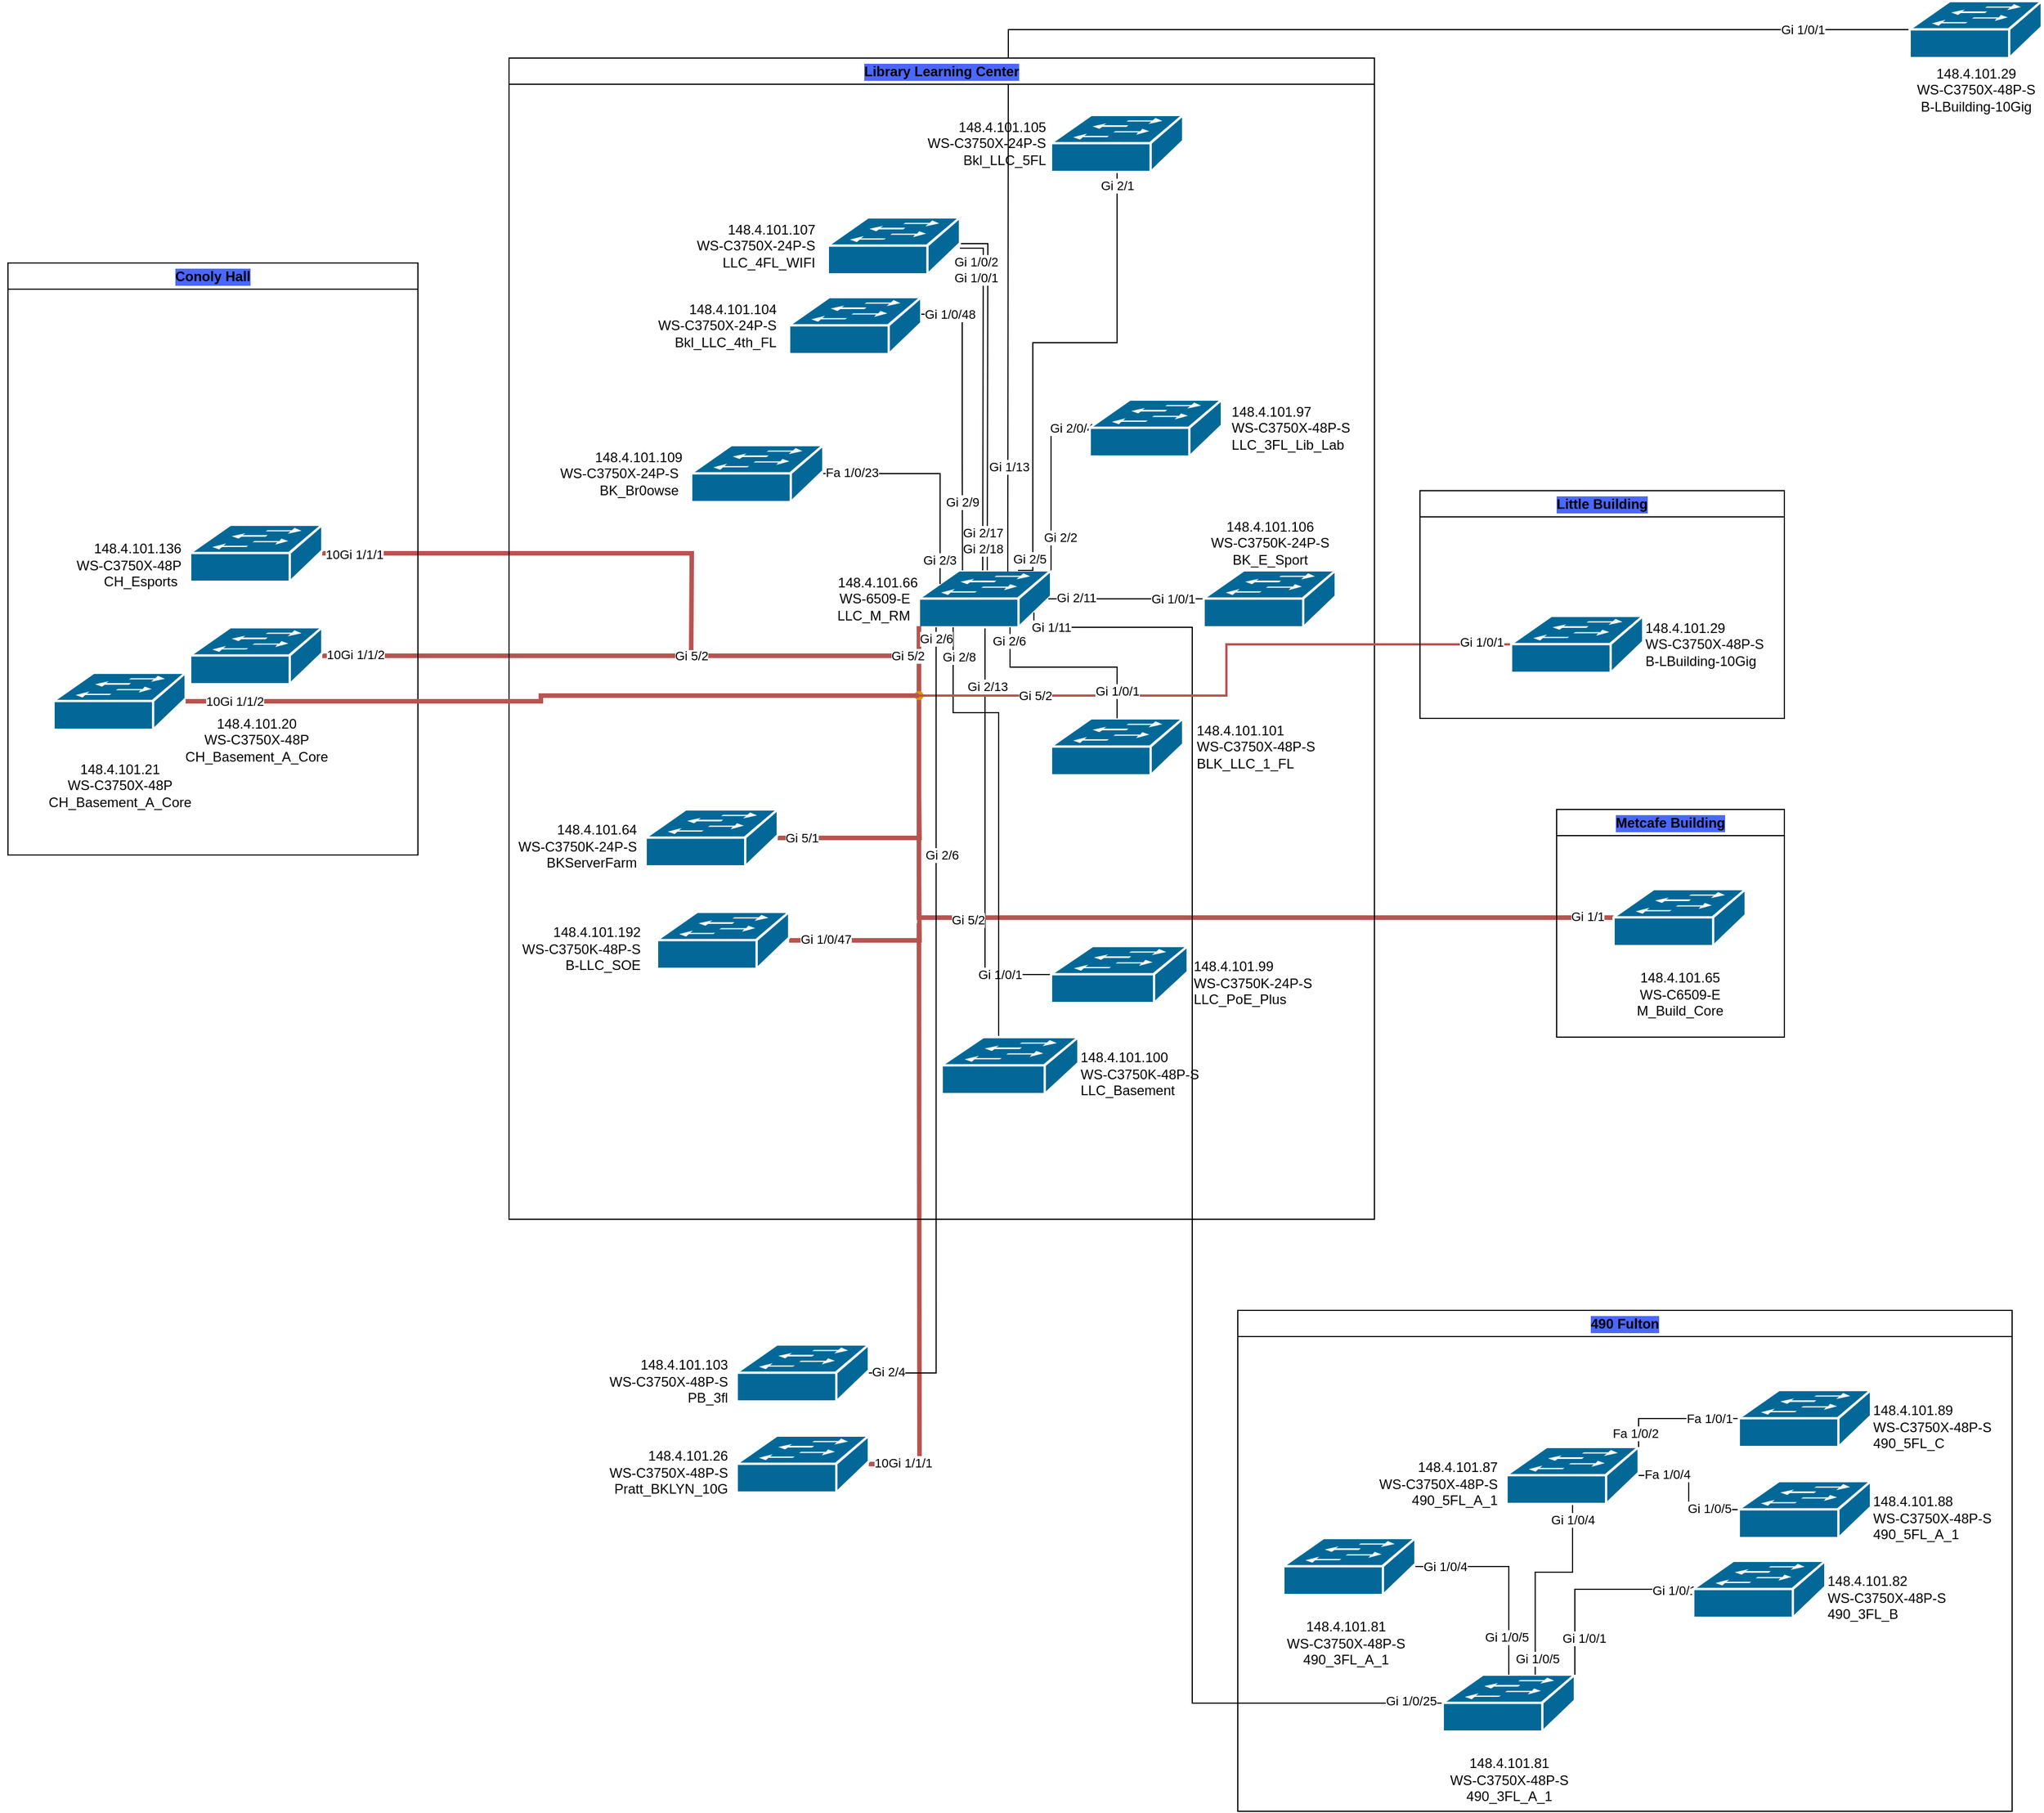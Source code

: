 <mxfile version="20.6.0" type="github">
  <diagram id="_D2GM5yeNmXsg2AjUnIa" name="Page-1">
    <mxGraphModel dx="1828" dy="1824" grid="1" gridSize="10" guides="1" tooltips="1" connect="1" arrows="1" fold="1" page="1" pageScale="1" pageWidth="850" pageHeight="1100" math="0" shadow="0">
      <root>
        <mxCell id="0" />
        <mxCell id="1" parent="0" />
        <mxCell id="6s0p3I9b8KLNKxU6c0i5-51" value="" style="edgeStyle=orthogonalEdgeStyle;rounded=0;orthogonalLoop=1;jettySize=auto;html=1;endArrow=none;endFill=0;" parent="1" source="6s0p3I9b8KLNKxU6c0i5-1" target="6s0p3I9b8KLNKxU6c0i5-2" edge="1">
          <mxGeometry relative="1" as="geometry">
            <Array as="points">
              <mxPoint x="378" y="270" />
              <mxPoint x="378" y="270" />
            </Array>
          </mxGeometry>
        </mxCell>
        <mxCell id="6s0p3I9b8KLNKxU6c0i5-56" value="Gi 1/0/1" style="edgeLabel;html=1;align=center;verticalAlign=middle;resizable=0;points=[];" parent="6s0p3I9b8KLNKxU6c0i5-51" vertex="1" connectable="0">
          <mxGeometry x="-0.752" relative="1" as="geometry">
            <mxPoint as="offset" />
          </mxGeometry>
        </mxCell>
        <mxCell id="6s0p3I9b8KLNKxU6c0i5-57" value="Gi 2/13" style="edgeLabel;html=1;align=center;verticalAlign=middle;resizable=0;points=[];" parent="6s0p3I9b8KLNKxU6c0i5-51" vertex="1" connectable="0">
          <mxGeometry x="0.724" relative="1" as="geometry">
            <mxPoint x="2" y="2" as="offset" />
          </mxGeometry>
        </mxCell>
        <object label="148.4.101.66&lt;br&gt;WS-6509-E&amp;nbsp;&amp;nbsp;&lt;br&gt;LLC_M_RM&amp;nbsp;&amp;nbsp;" id="6s0p3I9b8KLNKxU6c0i5-2">
          <mxCell style="shape=mxgraph.cisco.switches.workgroup_switch;sketch=0;html=1;pointerEvents=1;dashed=0;fillColor=#036897;strokeColor=#ffffff;strokeWidth=2;verticalLabelPosition=middle;verticalAlign=middle;align=right;outlineConnect=0;labelPosition=left;points=[[0,0.5,0,0,0],[0,0.98,0,0,0],[0.13,1,0,0,0],[0.16,0.24,0,0,0],[0.25,0,0,0,0],[0.33,0,0,0,0],[0.33,1,0,0,0],[0.5,0,0,0,0],[0.5,0.98,0,0,0],[0.5,1,0,0,0],[0.67,0,0,0,0],[0.67,1,0,0,0],[0.75,0,0,0,0],[0.87,0.74,0,0,0],[0.98,0.5,0,0,0],[1,0,0,0,0]];" parent="1" vertex="1">
            <mxGeometry x="320" y="150" width="116" height="50" as="geometry" />
          </mxCell>
        </object>
        <mxCell id="6s0p3I9b8KLNKxU6c0i5-71" style="edgeStyle=orthogonalEdgeStyle;rounded=0;orthogonalLoop=1;jettySize=auto;html=1;endArrow=none;endFill=0;strokeWidth=4;fillColor=#f8cecc;strokeColor=#b85450;" parent="1" source="6s0p3I9b8KLNKxU6c0i5-24" edge="1">
          <mxGeometry relative="1" as="geometry">
            <mxPoint x="320" y="230" as="targetPoint" />
            <Array as="points">
              <mxPoint x="320" y="225" />
            </Array>
          </mxGeometry>
        </mxCell>
        <mxCell id="6s0p3I9b8KLNKxU6c0i5-72" value="10Gi 1/1/2" style="edgeLabel;html=1;align=center;verticalAlign=middle;resizable=0;points=[];" parent="6s0p3I9b8KLNKxU6c0i5-71" vertex="1" connectable="0">
          <mxGeometry x="-0.875" y="1" relative="1" as="geometry">
            <mxPoint x="-4" as="offset" />
          </mxGeometry>
        </mxCell>
        <mxCell id="iD0rY3E5EVlvnI-12X9--8" value="Gi 5/2" style="edgeLabel;html=1;align=center;verticalAlign=middle;resizable=0;points=[];" parent="6s0p3I9b8KLNKxU6c0i5-71" vertex="1" connectable="0">
          <mxGeometry x="0.004" relative="1" as="geometry">
            <mxPoint x="58" as="offset" />
          </mxGeometry>
        </mxCell>
        <object label="&lt;table width=&quot;165&quot; cellspacing=&quot;0&quot; cellpadding=&quot;0&quot; border=&quot;0&quot;&gt;&lt;tbody&gt;&lt;tr style=&quot;height:15.75pt&quot; height=&quot;21&quot;&gt;&lt;td style=&quot;height:15.75pt;width:124pt&quot; width=&quot;165&quot; class=&quot;xl66&quot; height=&quot;21&quot;&gt;&lt;/td&gt;&lt;/tr&gt;&lt;/tbody&gt;&lt;/table&gt;148.4.101.20&lt;br&gt;WS-C3750X-48P&lt;br&gt;CH_Basement_A_Core" id="6s0p3I9b8KLNKxU6c0i5-24">
          <mxCell style="shape=mxgraph.cisco.switches.workgroup_switch;sketch=0;html=1;pointerEvents=1;dashed=0;fillColor=#036897;strokeColor=#ffffff;strokeWidth=2;verticalLabelPosition=bottom;verticalAlign=top;align=center;outlineConnect=0;" parent="1" vertex="1">
            <mxGeometry x="-320" y="200" width="116" height="50" as="geometry" />
          </mxCell>
        </object>
        <mxCell id="6s0p3I9b8KLNKxU6c0i5-74" style="edgeStyle=orthogonalEdgeStyle;rounded=0;orthogonalLoop=1;jettySize=auto;html=1;entryX=0.98;entryY=0.5;entryDx=0;entryDy=0;entryPerimeter=0;endArrow=none;endFill=0;" parent="1" source="6s0p3I9b8KLNKxU6c0i5-25" target="6s0p3I9b8KLNKxU6c0i5-2" edge="1">
          <mxGeometry relative="1" as="geometry" />
        </mxCell>
        <mxCell id="6s0p3I9b8KLNKxU6c0i5-75" value="Gi 1/0/1" style="edgeLabel;html=1;align=center;verticalAlign=middle;resizable=0;points=[];" parent="6s0p3I9b8KLNKxU6c0i5-74" vertex="1" connectable="0">
          <mxGeometry x="-0.36" relative="1" as="geometry">
            <mxPoint x="16" as="offset" />
          </mxGeometry>
        </mxCell>
        <mxCell id="6s0p3I9b8KLNKxU6c0i5-76" value="Gi 2/11" style="edgeLabel;html=1;align=center;verticalAlign=middle;resizable=0;points=[];" parent="6s0p3I9b8KLNKxU6c0i5-74" vertex="1" connectable="0">
          <mxGeometry x="0.7" y="-1" relative="1" as="geometry">
            <mxPoint x="4" as="offset" />
          </mxGeometry>
        </mxCell>
        <object label="&lt;br&gt;148.4.101.106&lt;br&gt;WS-C3750K-24P-S&lt;br&gt;BK_E_Sport" id="6s0p3I9b8KLNKxU6c0i5-25">
          <mxCell style="shape=mxgraph.cisco.switches.workgroup_switch;sketch=0;html=1;pointerEvents=1;dashed=0;fillColor=#036897;strokeColor=#ffffff;strokeWidth=2;verticalLabelPosition=top;verticalAlign=bottom;align=center;outlineConnect=0;labelPosition=center;" parent="1" vertex="1">
            <mxGeometry x="570" y="150" width="116" height="50" as="geometry" />
          </mxCell>
        </object>
        <mxCell id="6s0p3I9b8KLNKxU6c0i5-59" style="edgeStyle=orthogonalEdgeStyle;rounded=0;orthogonalLoop=1;jettySize=auto;html=1;entryX=0;entryY=0.98;entryDx=0;entryDy=0;entryPerimeter=0;endArrow=none;endFill=0;startArrow=none;strokeWidth=4;fillColor=#f8cecc;strokeColor=#b85450;" parent="1" source="6s0p3I9b8KLNKxU6c0i5-90" target="6s0p3I9b8KLNKxU6c0i5-2" edge="1">
          <mxGeometry relative="1" as="geometry">
            <Array as="points">
              <mxPoint x="320" y="265" />
            </Array>
          </mxGeometry>
        </mxCell>
        <mxCell id="6s0p3I9b8KLNKxU6c0i5-60" value="Gi 5/2" style="edgeLabel;html=1;align=center;verticalAlign=middle;resizable=0;points=[];" parent="6s0p3I9b8KLNKxU6c0i5-59" vertex="1" connectable="0">
          <mxGeometry x="0.915" relative="1" as="geometry">
            <mxPoint x="-10" y="23" as="offset" />
          </mxGeometry>
        </mxCell>
        <object label="&lt;table width=&quot;165&quot; cellspacing=&quot;0&quot; cellpadding=&quot;0&quot; border=&quot;0&quot;&gt;&lt;tbody&gt;&lt;tr style=&quot;height:15.75pt&quot; height=&quot;21&quot;&gt;&lt;td style=&quot;height:15.75pt;width:124pt&quot; width=&quot;165&quot; class=&quot;xl66&quot; height=&quot;21&quot;&gt;&lt;/td&gt;&lt;/tr&gt;&lt;/tbody&gt;&lt;/table&gt;148.4.101.21&lt;br&gt;WS-C3750X-48P&lt;br&gt;CH_Basement_A_Core" id="6s0p3I9b8KLNKxU6c0i5-28">
          <mxCell style="shape=mxgraph.cisco.switches.workgroup_switch;sketch=0;html=1;pointerEvents=1;dashed=0;fillColor=#036897;strokeColor=#ffffff;strokeWidth=2;verticalLabelPosition=bottom;verticalAlign=top;align=center;outlineConnect=0;" parent="1" vertex="1">
            <mxGeometry x="-440" y="240" width="116" height="50" as="geometry" />
          </mxCell>
        </object>
        <mxCell id="6s0p3I9b8KLNKxU6c0i5-37" style="edgeStyle=orthogonalEdgeStyle;rounded=0;orthogonalLoop=1;jettySize=auto;html=1;entryX=0.5;entryY=0;entryDx=0;entryDy=0;entryPerimeter=0;exitX=0;exitY=0.5;exitDx=0;exitDy=0;exitPerimeter=0;endArrow=none;endFill=0;" parent="1" source="6s0p3I9b8KLNKxU6c0i5-36" edge="1">
          <mxGeometry relative="1" as="geometry">
            <mxPoint x="700" y="-23.966" as="sourcePoint" />
            <mxPoint x="398" y="151" as="targetPoint" />
          </mxGeometry>
        </mxCell>
        <mxCell id="6s0p3I9b8KLNKxU6c0i5-40" value="Gi 1/0/1" style="edgeLabel;html=1;align=center;verticalAlign=middle;resizable=0;points=[];" parent="6s0p3I9b8KLNKxU6c0i5-37" vertex="1" connectable="0">
          <mxGeometry x="-0.733" relative="1" as="geometry">
            <mxPoint x="75" as="offset" />
          </mxGeometry>
        </mxCell>
        <mxCell id="6s0p3I9b8KLNKxU6c0i5-53" value="Gi 1/13" style="edgeLabel;html=1;align=center;verticalAlign=middle;resizable=0;points=[];" parent="6s0p3I9b8KLNKxU6c0i5-37" vertex="1" connectable="0">
          <mxGeometry x="0.897" relative="1" as="geometry">
            <mxPoint x="1" y="-27" as="offset" />
          </mxGeometry>
        </mxCell>
        <object label="148.4.101.29&lt;br&gt;WS-C3750X-48P-S&lt;br&gt;B-LBuilding-10Gig" id="6s0p3I9b8KLNKxU6c0i5-36">
          <mxCell style="shape=mxgraph.cisco.switches.workgroup_switch;sketch=0;html=1;pointerEvents=1;dashed=0;fillColor=#036897;strokeColor=#ffffff;strokeWidth=2;verticalLabelPosition=bottom;verticalAlign=top;align=center;outlineConnect=0;" parent="1" vertex="1">
            <mxGeometry x="1190" y="-350" width="116" height="50" as="geometry" />
          </mxCell>
        </object>
        <mxCell id="iD0rY3E5EVlvnI-12X9--6" style="edgeStyle=orthogonalEdgeStyle;rounded=0;orthogonalLoop=1;jettySize=auto;html=1;endArrow=none;endFill=0;fillColor=#f8cecc;strokeColor=#b85450;strokeWidth=4;" parent="1" source="6s0p3I9b8KLNKxU6c0i5-42" edge="1">
          <mxGeometry relative="1" as="geometry">
            <mxPoint x="120" y="220" as="targetPoint" />
          </mxGeometry>
        </mxCell>
        <mxCell id="iD0rY3E5EVlvnI-12X9--7" value="10Gi 1/1/1" style="edgeLabel;html=1;align=center;verticalAlign=middle;resizable=0;points=[];" parent="iD0rY3E5EVlvnI-12X9--6" vertex="1" connectable="0">
          <mxGeometry x="-0.654" y="-1" relative="1" as="geometry">
            <mxPoint x="-43" as="offset" />
          </mxGeometry>
        </mxCell>
        <object label="&lt;table width=&quot;165&quot; cellspacing=&quot;0&quot; cellpadding=&quot;0&quot; border=&quot;0&quot;&gt;&lt;tbody&gt;&lt;tr style=&quot;height:15.75pt&quot; height=&quot;21&quot;&gt;&lt;td style=&quot;height:15.75pt;width:124pt&quot; width=&quot;165&quot; class=&quot;xl66&quot; height=&quot;21&quot;&gt;&lt;/td&gt;&lt;/tr&gt;&lt;/tbody&gt;&lt;/table&gt;148.4.101.136&amp;nbsp;&amp;nbsp;&lt;br&gt;WS-C3750X-48P&amp;nbsp;&amp;nbsp;&lt;br&gt;CH_Esports&amp;nbsp; &amp;nbsp;" id="6s0p3I9b8KLNKxU6c0i5-42">
          <mxCell style="shape=mxgraph.cisco.switches.workgroup_switch;sketch=0;html=1;pointerEvents=1;dashed=0;fillColor=#036897;strokeColor=#ffffff;strokeWidth=2;verticalLabelPosition=middle;verticalAlign=middle;align=right;outlineConnect=0;labelPosition=left;" parent="1" vertex="1">
            <mxGeometry x="-320" y="110" width="116" height="50" as="geometry" />
          </mxCell>
        </object>
        <mxCell id="6s0p3I9b8KLNKxU6c0i5-78" value="" style="edgeStyle=orthogonalEdgeStyle;rounded=0;orthogonalLoop=1;jettySize=auto;html=1;shape=link;" parent="1" source="6s0p3I9b8KLNKxU6c0i5-77" edge="1">
          <mxGeometry relative="1" as="geometry">
            <mxPoint x="298.034" y="-102.0" as="sourcePoint" />
            <mxPoint x="378" y="150" as="targetPoint" />
          </mxGeometry>
        </mxCell>
        <mxCell id="6s0p3I9b8KLNKxU6c0i5-79" value="Gi 1/0/2&lt;br&gt;Gi 1/0/1" style="edgeLabel;html=1;align=center;verticalAlign=middle;resizable=0;points=[];" parent="6s0p3I9b8KLNKxU6c0i5-78" vertex="1" connectable="0">
          <mxGeometry x="-0.619" y="-1" relative="1" as="geometry">
            <mxPoint x="-8" y="-15" as="offset" />
          </mxGeometry>
        </mxCell>
        <mxCell id="6s0p3I9b8KLNKxU6c0i5-80" value="Gi 2/17&lt;br&gt;Gi 2/18" style="edgeLabel;html=1;align=center;verticalAlign=middle;resizable=0;points=[];" parent="6s0p3I9b8KLNKxU6c0i5-78" vertex="1" connectable="0">
          <mxGeometry x="0.646" y="-1" relative="1" as="geometry">
            <mxPoint x="-1" y="28" as="offset" />
          </mxGeometry>
        </mxCell>
        <object label="&lt;div style=&quot;&quot;&gt;&lt;span data-darkreader-inline-color=&quot;&quot; data-darkreader-inline-bgcolor=&quot;&quot; style=&quot;background-color: initial; color: rgb(0, 0, 0); --darkreader-inline-bgcolor: initial; --darkreader-inline-color:#e8e6e3;&quot;&gt;148.4.101.107&amp;nbsp; &amp;nbsp;&lt;/span&gt;&lt;/div&gt;WS-C3750X-24P-S&amp;nbsp; &amp;nbsp;&lt;br&gt;LLC_4FL_WIFI&amp;nbsp; &amp;nbsp;" id="6s0p3I9b8KLNKxU6c0i5-77">
          <mxCell style="shape=mxgraph.cisco.switches.workgroup_switch;sketch=0;html=1;pointerEvents=1;dashed=0;fillColor=#036897;strokeColor=#ffffff;strokeWidth=2;verticalLabelPosition=middle;verticalAlign=middle;align=right;outlineConnect=0;labelPosition=left;" parent="1" vertex="1">
            <mxGeometry x="240" y="-160" width="116" height="50" as="geometry" />
          </mxCell>
        </object>
        <mxCell id="6s0p3I9b8KLNKxU6c0i5-91" value="" style="edgeStyle=orthogonalEdgeStyle;rounded=0;orthogonalLoop=1;jettySize=auto;html=1;endArrow=none;endFill=0;fillColor=#f8cecc;strokeColor=#b85450;strokeWidth=4;" parent="1" source="6s0p3I9b8KLNKxU6c0i5-82" target="6s0p3I9b8KLNKxU6c0i5-90" edge="1">
          <mxGeometry relative="1" as="geometry" />
        </mxCell>
        <mxCell id="6s0p3I9b8KLNKxU6c0i5-92" value="Gi 1/1" style="edgeLabel;html=1;align=center;verticalAlign=middle;resizable=0;points=[];" parent="6s0p3I9b8KLNKxU6c0i5-91" vertex="1" connectable="0">
          <mxGeometry x="-0.922" y="-1" relative="1" as="geometry">
            <mxPoint x="8" as="offset" />
          </mxGeometry>
        </mxCell>
        <mxCell id="iD0rY3E5EVlvnI-12X9--34" value="Gi 5/2" style="edgeLabel;html=1;align=center;verticalAlign=middle;resizable=0;points=[];" parent="6s0p3I9b8KLNKxU6c0i5-91" vertex="1" connectable="0">
          <mxGeometry x="0.393" relative="1" as="geometry">
            <mxPoint x="-7" y="2" as="offset" />
          </mxGeometry>
        </mxCell>
        <mxCell id="iD0rY3E5EVlvnI-12X9--13" style="edgeStyle=orthogonalEdgeStyle;rounded=0;orthogonalLoop=1;jettySize=auto;html=1;endArrow=none;endFill=0;strokeWidth=4;fillColor=#f8cecc;strokeColor=#b85450;" parent="1" source="6s0p3I9b8KLNKxU6c0i5-93" edge="1">
          <mxGeometry relative="1" as="geometry">
            <mxPoint x="320" y="345" as="targetPoint" />
          </mxGeometry>
        </mxCell>
        <mxCell id="iD0rY3E5EVlvnI-12X9--14" value="Gi 5/1" style="edgeLabel;html=1;align=center;verticalAlign=middle;resizable=0;points=[];" parent="iD0rY3E5EVlvnI-12X9--13" vertex="1" connectable="0">
          <mxGeometry x="-0.731" relative="1" as="geometry">
            <mxPoint x="-1" as="offset" />
          </mxGeometry>
        </mxCell>
        <mxCell id="iD0rY3E5EVlvnI-12X9--11" value="Conoly Hall" style="swimlane;whiteSpace=wrap;html=1;labelBackgroundColor=#4A68FF;" parent="1" vertex="1">
          <mxGeometry x="-480" y="-120" width="360" height="520" as="geometry" />
        </mxCell>
        <mxCell id="iD0rY3E5EVlvnI-12X9--16" style="edgeStyle=orthogonalEdgeStyle;rounded=0;orthogonalLoop=1;jettySize=auto;html=1;entryX=0.16;entryY=0.24;entryDx=0;entryDy=0;entryPerimeter=0;endArrow=none;endFill=0;" parent="1" source="iD0rY3E5EVlvnI-12X9--15" target="6s0p3I9b8KLNKxU6c0i5-2" edge="1">
          <mxGeometry relative="1" as="geometry" />
        </mxCell>
        <mxCell id="iD0rY3E5EVlvnI-12X9--17" value="Fa 1/0/23" style="edgeLabel;html=1;align=center;verticalAlign=middle;resizable=0;points=[];" parent="iD0rY3E5EVlvnI-12X9--16" vertex="1" connectable="0">
          <mxGeometry x="-0.575" relative="1" as="geometry">
            <mxPoint x="-18" y="-1" as="offset" />
          </mxGeometry>
        </mxCell>
        <mxCell id="iD0rY3E5EVlvnI-12X9--18" value="Gi 2/3" style="edgeLabel;html=1;align=center;verticalAlign=middle;resizable=0;points=[];" parent="iD0rY3E5EVlvnI-12X9--16" vertex="1" connectable="0">
          <mxGeometry x="0.721" y="-1" relative="1" as="geometry">
            <mxPoint y="6" as="offset" />
          </mxGeometry>
        </mxCell>
        <mxCell id="iD0rY3E5EVlvnI-12X9--21" style="edgeStyle=orthogonalEdgeStyle;rounded=0;orthogonalLoop=1;jettySize=auto;html=1;entryX=1;entryY=0;entryDx=0;entryDy=0;entryPerimeter=0;endArrow=none;endFill=0;" parent="1" source="iD0rY3E5EVlvnI-12X9--20" target="6s0p3I9b8KLNKxU6c0i5-2" edge="1">
          <mxGeometry relative="1" as="geometry" />
        </mxCell>
        <mxCell id="iD0rY3E5EVlvnI-12X9--22" value="Gi 2/2" style="edgeLabel;html=1;align=center;verticalAlign=middle;resizable=0;points=[];" parent="iD0rY3E5EVlvnI-12X9--21" vertex="1" connectable="0">
          <mxGeometry x="0.515" y="1" relative="1" as="geometry">
            <mxPoint x="7" y="9" as="offset" />
          </mxGeometry>
        </mxCell>
        <mxCell id="iD0rY3E5EVlvnI-12X9--23" value="Gi 2/0/48" style="edgeLabel;html=1;align=center;verticalAlign=middle;resizable=0;points=[];" parent="iD0rY3E5EVlvnI-12X9--21" vertex="1" connectable="0">
          <mxGeometry x="-0.835" relative="1" as="geometry">
            <mxPoint as="offset" />
          </mxGeometry>
        </mxCell>
        <mxCell id="iD0rY3E5EVlvnI-12X9--26" style="edgeStyle=orthogonalEdgeStyle;rounded=0;orthogonalLoop=1;jettySize=auto;html=1;endArrow=none;endFill=0;fillColor=#f8cecc;strokeColor=#b85450;strokeWidth=4;" parent="1" source="iD0rY3E5EVlvnI-12X9--24" edge="1">
          <mxGeometry relative="1" as="geometry">
            <mxPoint x="320" y="415" as="targetPoint" />
          </mxGeometry>
        </mxCell>
        <mxCell id="iD0rY3E5EVlvnI-12X9--27" value="Gi 1/0/47" style="edgeLabel;html=1;align=center;verticalAlign=middle;resizable=0;points=[];" parent="iD0rY3E5EVlvnI-12X9--26" vertex="1" connectable="0">
          <mxGeometry x="-0.709" y="1" relative="1" as="geometry">
            <mxPoint x="6" as="offset" />
          </mxGeometry>
        </mxCell>
        <mxCell id="iD0rY3E5EVlvnI-12X9--33" value="" style="edgeStyle=orthogonalEdgeStyle;rounded=0;orthogonalLoop=1;jettySize=auto;html=1;endArrow=none;endFill=0;fillColor=#f8cecc;strokeColor=#b85450;strokeWidth=4;" parent="1" source="iD0rY3E5EVlvnI-12X9--29" edge="1">
          <mxGeometry relative="1" as="geometry">
            <mxPoint x="320" y="460" as="targetPoint" />
          </mxGeometry>
        </mxCell>
        <mxCell id="iD0rY3E5EVlvnI-12X9--35" value="10Gi 1/1/1" style="edgeLabel;html=1;align=center;verticalAlign=middle;resizable=0;points=[];" parent="iD0rY3E5EVlvnI-12X9--33" vertex="1" connectable="0">
          <mxGeometry x="-0.823" y="-1" relative="1" as="geometry">
            <mxPoint x="-16" as="offset" />
          </mxGeometry>
        </mxCell>
        <object label="&lt;br&gt;148.4.101.26&amp;nbsp;&amp;nbsp;&lt;br&gt;WS-C3750X-48P-S&amp;nbsp;&amp;nbsp;&lt;br&gt;Pratt_BKLYN_10G&amp;nbsp;&amp;nbsp;" id="iD0rY3E5EVlvnI-12X9--29">
          <mxCell style="shape=mxgraph.cisco.switches.workgroup_switch;sketch=0;html=1;pointerEvents=1;dashed=0;fillColor=#036897;strokeColor=#ffffff;strokeWidth=2;verticalLabelPosition=middle;verticalAlign=middle;align=right;outlineConnect=0;labelPosition=left;" parent="1" vertex="1">
            <mxGeometry x="160" y="910" width="116" height="50" as="geometry" />
          </mxCell>
        </object>
        <mxCell id="iD0rY3E5EVlvnI-12X9--40" style="edgeStyle=orthogonalEdgeStyle;rounded=0;orthogonalLoop=1;jettySize=auto;html=1;endArrow=none;endFill=0;entryX=0.87;entryY=0.74;entryDx=0;entryDy=0;entryPerimeter=0;" parent="1" source="iD0rY3E5EVlvnI-12X9--36" target="6s0p3I9b8KLNKxU6c0i5-2" edge="1">
          <mxGeometry relative="1" as="geometry">
            <mxPoint x="480.059" y="225" as="targetPoint" />
            <Array as="points">
              <mxPoint x="560" y="1145" />
              <mxPoint x="560" y="200" />
              <mxPoint x="421" y="200" />
            </Array>
          </mxGeometry>
        </mxCell>
        <mxCell id="iD0rY3E5EVlvnI-12X9--41" value="Gi 1/11" style="edgeLabel;html=1;align=center;verticalAlign=middle;resizable=0;points=[];" parent="iD0rY3E5EVlvnI-12X9--40" vertex="1" connectable="0">
          <mxGeometry x="0.968" y="1" relative="1" as="geometry">
            <mxPoint x="7" y="-1" as="offset" />
          </mxGeometry>
        </mxCell>
        <mxCell id="iD0rY3E5EVlvnI-12X9--42" value="Gi 1/0/25" style="edgeLabel;html=1;align=center;verticalAlign=middle;resizable=0;points=[];" parent="iD0rY3E5EVlvnI-12X9--40" vertex="1" connectable="0">
          <mxGeometry x="-0.967" y="-2" relative="1" as="geometry">
            <mxPoint x="-7" as="offset" />
          </mxGeometry>
        </mxCell>
        <object label="&lt;br&gt;148.4.101.81&lt;br&gt;WS-C3750X-48P-S&lt;br&gt;490_3FL_A_1" id="iD0rY3E5EVlvnI-12X9--36">
          <mxCell style="shape=mxgraph.cisco.switches.workgroup_switch;sketch=0;html=1;pointerEvents=1;dashed=0;fillColor=#036897;strokeColor=#ffffff;strokeWidth=2;verticalLabelPosition=bottom;verticalAlign=top;align=center;outlineConnect=0;points=[[0,0.5,0,0,0],[0,0.98,0,0,0],[0.16,0.24,0,0,0],[0.5,0,0,0,0],[0.5,0.98,0,0,0],[0.7,0,0,0,0],[0.87,0.74,0,0,0],[0.98,0.5,0,0,0],[1,0,0,0,0]];" parent="1" vertex="1">
            <mxGeometry x="780" y="1120" width="116" height="50" as="geometry" />
          </mxCell>
        </object>
        <mxCell id="iD0rY3E5EVlvnI-12X9--51" style="edgeStyle=orthogonalEdgeStyle;rounded=0;orthogonalLoop=1;jettySize=auto;html=1;endArrow=none;endFill=0;entryX=0.75;entryY=0;entryDx=0;entryDy=0;entryPerimeter=0;" parent="1" source="iD0rY3E5EVlvnI-12X9--43" target="6s0p3I9b8KLNKxU6c0i5-2" edge="1">
          <mxGeometry relative="1" as="geometry">
            <mxPoint x="410" y="140" as="targetPoint" />
            <Array as="points">
              <mxPoint x="494" y="-50" />
              <mxPoint x="420" y="-50" />
              <mxPoint x="420" y="150" />
            </Array>
          </mxGeometry>
        </mxCell>
        <mxCell id="iD0rY3E5EVlvnI-12X9--52" value="Gi 2/5" style="edgeLabel;html=1;align=center;verticalAlign=middle;resizable=0;points=[];" parent="iD0rY3E5EVlvnI-12X9--51" vertex="1" connectable="0">
          <mxGeometry x="0.932" y="2" relative="1" as="geometry">
            <mxPoint x="-5" y="-8" as="offset" />
          </mxGeometry>
        </mxCell>
        <mxCell id="iD0rY3E5EVlvnI-12X9--53" value="Gi 2/1" style="edgeLabel;html=1;align=center;verticalAlign=middle;resizable=0;points=[];" parent="iD0rY3E5EVlvnI-12X9--51" vertex="1" connectable="0">
          <mxGeometry x="-0.862" relative="1" as="geometry">
            <mxPoint y="-18" as="offset" />
          </mxGeometry>
        </mxCell>
        <object label="&lt;div style=&quot;&quot;&gt;&lt;span data-darkreader-inline-color=&quot;&quot; data-darkreader-inline-bgcolor=&quot;&quot; style=&quot;background-color: initial; color: rgb(0, 0, 0); --darkreader-inline-bgcolor: initial; --darkreader-inline-color:#e8e6e3;&quot;&gt;148.4.101.105&amp;nbsp;&lt;/span&gt;&lt;/div&gt;WS-C3750X-24P-S&amp;nbsp;&lt;br&gt;Bkl_LLC_5FL&amp;nbsp;" id="iD0rY3E5EVlvnI-12X9--43">
          <mxCell style="shape=mxgraph.cisco.switches.workgroup_switch;sketch=0;html=1;pointerEvents=1;dashed=0;fillColor=#036897;strokeColor=#ffffff;strokeWidth=2;verticalLabelPosition=middle;verticalAlign=middle;align=right;outlineConnect=0;labelPosition=left;" parent="1" vertex="1">
            <mxGeometry x="436" y="-250" width="116" height="50" as="geometry" />
          </mxCell>
        </object>
        <mxCell id="iD0rY3E5EVlvnI-12X9--57" style="edgeStyle=orthogonalEdgeStyle;rounded=0;orthogonalLoop=1;jettySize=auto;html=1;endArrow=none;endFill=0;" parent="1" source="iD0rY3E5EVlvnI-12X9--54" target="6s0p3I9b8KLNKxU6c0i5-2" edge="1">
          <mxGeometry relative="1" as="geometry">
            <mxPoint x="340" y="235" as="targetPoint" />
            <Array as="points">
              <mxPoint x="390" y="275" />
              <mxPoint x="350" y="275" />
            </Array>
          </mxGeometry>
        </mxCell>
        <mxCell id="iD0rY3E5EVlvnI-12X9--58" value="Gi 2/8" style="edgeLabel;html=1;align=center;verticalAlign=middle;resizable=0;points=[];" parent="iD0rY3E5EVlvnI-12X9--57" vertex="1" connectable="0">
          <mxGeometry x="0.885" y="-2" relative="1" as="geometry">
            <mxPoint x="3" y="3" as="offset" />
          </mxGeometry>
        </mxCell>
        <mxCell id="iD0rY3E5EVlvnI-12X9--63" value="Library Learning Center" style="swimlane;whiteSpace=wrap;html=1;labelBackgroundColor=#4A68FF;" parent="1" vertex="1">
          <mxGeometry x="-40" y="-300" width="760" height="1020" as="geometry">
            <mxRectangle x="20" y="-310" width="180" height="30" as="alternateBounds" />
          </mxGeometry>
        </mxCell>
        <object label="&lt;br&gt;148.4.101.192&amp;nbsp; &amp;nbsp;&amp;nbsp;&lt;br&gt;WS-C3750K-48P-S&amp;nbsp; &amp;nbsp;&amp;nbsp;&lt;br&gt;B-LLC_SOE&amp;nbsp; &amp;nbsp;&amp;nbsp;" id="iD0rY3E5EVlvnI-12X9--24">
          <mxCell style="shape=mxgraph.cisco.switches.workgroup_switch;sketch=0;html=1;pointerEvents=1;dashed=0;fillColor=#036897;strokeColor=#ffffff;strokeWidth=2;verticalLabelPosition=middle;verticalAlign=middle;align=right;outlineConnect=0;labelPosition=left;" parent="iD0rY3E5EVlvnI-12X9--63" vertex="1">
            <mxGeometry x="130" y="750" width="116" height="50" as="geometry" />
          </mxCell>
        </object>
        <object label="&lt;br&gt;148.4.101.64&amp;nbsp;&amp;nbsp;&lt;br&gt;WS-C3750K-24P-S&amp;nbsp;&amp;nbsp;&lt;br&gt;BKServerFarm&amp;nbsp;&amp;nbsp;" id="6s0p3I9b8KLNKxU6c0i5-93">
          <mxCell style="shape=mxgraph.cisco.switches.workgroup_switch;sketch=0;html=1;pointerEvents=1;dashed=0;fillColor=#036897;strokeColor=#ffffff;strokeWidth=2;verticalLabelPosition=middle;verticalAlign=middle;align=right;outlineConnect=0;labelPosition=left;" parent="iD0rY3E5EVlvnI-12X9--63" vertex="1">
            <mxGeometry x="120" y="660" width="116" height="50" as="geometry" />
          </mxCell>
        </object>
        <object label="&lt;div style=&quot;&quot;&gt;&lt;span data-darkreader-inline-color=&quot;&quot; data-darkreader-inline-bgcolor=&quot;&quot; style=&quot;background-color: initial; color: rgb(0, 0, 0); --darkreader-inline-bgcolor: initial; --darkreader-inline-color:#e8e6e3;&quot;&gt;148.4.101.109&amp;nbsp;&amp;nbsp;&lt;/span&gt;&lt;/div&gt;WS-C3750X-24P-S&amp;nbsp; &amp;nbsp;&lt;br&gt;BK_Br0owse&amp;nbsp; &amp;nbsp;" id="iD0rY3E5EVlvnI-12X9--15">
          <mxCell style="shape=mxgraph.cisco.switches.workgroup_switch;sketch=0;html=1;pointerEvents=1;dashed=0;fillColor=#036897;strokeColor=#ffffff;strokeWidth=2;verticalLabelPosition=middle;verticalAlign=middle;align=right;outlineConnect=0;labelPosition=left;" parent="iD0rY3E5EVlvnI-12X9--63" vertex="1">
            <mxGeometry x="160" y="340" width="116" height="50" as="geometry" />
          </mxCell>
        </object>
        <mxCell id="6s0p3I9b8KLNKxU6c0i5-1" value="&lt;br&gt;&lt;table width=&quot;165&quot; cellspacing=&quot;0&quot; cellpadding=&quot;0&quot; border=&quot;0&quot;&gt;&lt;tbody&gt;&lt;tr style=&quot;height:15.75pt&quot; height=&quot;21&quot;&gt;  &lt;td style=&quot;height:15.75pt;width:124pt&quot; width=&quot;165&quot; class=&quot;xl66&quot; height=&quot;21&quot;&gt;&amp;nbsp;148.4.101.99&lt;br&gt;&amp;nbsp;WS-C3750K-24P-S&lt;br&gt;&amp;nbsp;LLC_PoE_Plus&lt;/td&gt;&lt;/tr&gt;&lt;/tbody&gt;&lt;/table&gt;" style="shape=mxgraph.cisco.switches.workgroup_switch;sketch=0;html=1;pointerEvents=1;dashed=0;fillColor=#036897;strokeColor=#ffffff;strokeWidth=2;verticalLabelPosition=middle;verticalAlign=middle;align=left;outlineConnect=0;labelPosition=right;" parent="iD0rY3E5EVlvnI-12X9--63" vertex="1">
          <mxGeometry x="476" y="780" width="120" height="50" as="geometry" />
        </mxCell>
        <mxCell id="iD0rY3E5EVlvnI-12X9--54" value="&lt;br&gt;&lt;table width=&quot;165&quot; cellspacing=&quot;0&quot; cellpadding=&quot;0&quot; border=&quot;0&quot;&gt;&lt;tbody&gt;&lt;tr style=&quot;height:15.75pt&quot; height=&quot;21&quot;&gt;  &lt;td style=&quot;height:15.75pt;width:124pt&quot; width=&quot;165&quot; class=&quot;xl66&quot; height=&quot;21&quot;&gt;148.4.101.100&lt;br&gt;WS-C3750K-48P-S&lt;br&gt;LLC_Basement&lt;/td&gt;&lt;/tr&gt;&lt;/tbody&gt;&lt;/table&gt;" style="shape=mxgraph.cisco.switches.workgroup_switch;sketch=0;html=1;pointerEvents=1;dashed=0;fillColor=#036897;strokeColor=#ffffff;strokeWidth=2;verticalLabelPosition=middle;verticalAlign=middle;align=left;outlineConnect=0;labelPosition=right;" parent="iD0rY3E5EVlvnI-12X9--63" vertex="1">
          <mxGeometry x="380" y="860" width="120" height="50" as="geometry" />
        </mxCell>
        <object label="&lt;div style=&quot;&quot;&gt;&lt;span data-darkreader-inline-color=&quot;&quot; data-darkreader-inline-bgcolor=&quot;&quot; style=&quot;background-color: initial; color: rgb(0, 0, 0); --darkreader-inline-bgcolor: initial; --darkreader-inline-color:#e8e6e3;&quot;&gt;&amp;nbsp; 148.4.101.97&amp;nbsp;&amp;nbsp;&lt;/span&gt;&lt;/div&gt;&amp;nbsp; WS-C3750X-48P-S&amp;nbsp; &amp;nbsp;&lt;br&gt;&amp;nbsp; LLC_3FL_Lib_Lab&amp;nbsp; &amp;nbsp;" id="iD0rY3E5EVlvnI-12X9--20">
          <mxCell style="shape=mxgraph.cisco.switches.workgroup_switch;sketch=0;html=1;pointerEvents=1;dashed=0;fillColor=#036897;strokeColor=#ffffff;strokeWidth=2;verticalLabelPosition=middle;verticalAlign=middle;align=left;outlineConnect=0;labelPosition=right;" parent="iD0rY3E5EVlvnI-12X9--63" vertex="1">
            <mxGeometry x="510" y="300" width="116" height="50" as="geometry" />
          </mxCell>
        </object>
        <object label="&lt;div style=&quot;&quot;&gt;&lt;span data-darkreader-inline-color=&quot;&quot; data-darkreader-inline-bgcolor=&quot;&quot; style=&quot;background-color: initial; color: rgb(0, 0, 0); --darkreader-inline-bgcolor: initial; --darkreader-inline-color:#e8e6e3;&quot;&gt;&amp;nbsp; &amp;nbsp;148.4.101.101&amp;nbsp;&amp;nbsp;&lt;/span&gt;&lt;/div&gt;&amp;nbsp; &amp;nbsp;WS-C3750X-48P-S&amp;nbsp; &amp;nbsp;&lt;br&gt;&amp;nbsp; &amp;nbsp;BLK_LLC_1_FL&amp;nbsp; &amp;nbsp;" id="iD0rY3E5EVlvnI-12X9--81">
          <mxCell style="shape=mxgraph.cisco.switches.workgroup_switch;sketch=0;html=1;pointerEvents=1;dashed=0;fillColor=#036897;strokeColor=#ffffff;strokeWidth=2;verticalLabelPosition=middle;verticalAlign=middle;align=left;outlineConnect=0;labelPosition=right;" parent="iD0rY3E5EVlvnI-12X9--63" vertex="1">
            <mxGeometry x="476" y="580" width="116" height="50" as="geometry" />
          </mxCell>
        </object>
        <object label="&lt;div style=&quot;&quot;&gt;&lt;span data-darkreader-inline-color=&quot;&quot; data-darkreader-inline-bgcolor=&quot;&quot; style=&quot;background-color: initial; color: rgb(0, 0, 0); --darkreader-inline-bgcolor: initial; --darkreader-inline-color:#e8e6e3;&quot;&gt;148.4.101.104&amp;nbsp; &amp;nbsp;&lt;/span&gt;&lt;/div&gt;WS-C3750X-24P-S&amp;nbsp; &amp;nbsp;&lt;br&gt;Bkl_LLC_4th_FL&amp;nbsp; &amp;nbsp;" id="iD0rY3E5EVlvnI-12X9--87">
          <mxCell style="shape=mxgraph.cisco.switches.workgroup_switch;sketch=0;html=1;pointerEvents=1;dashed=0;fillColor=#036897;strokeColor=#ffffff;strokeWidth=2;verticalLabelPosition=middle;verticalAlign=middle;align=right;outlineConnect=0;labelPosition=left;" parent="iD0rY3E5EVlvnI-12X9--63" vertex="1">
            <mxGeometry x="246" y="210" width="116" height="50" as="geometry" />
          </mxCell>
        </object>
        <mxCell id="6s0p3I9b8KLNKxU6c0i5-90" value="" style="shape=waypoint;sketch=0;size=6;pointerEvents=1;points=[];fillColor=#ffe6cc;resizable=0;rotatable=0;perimeter=centerPerimeter;snapToPoint=1;verticalAlign=top;strokeColor=#d79b00;dashed=0;strokeWidth=2;" parent="1" vertex="1">
          <mxGeometry x="300" y="240" width="40" height="40" as="geometry" />
        </mxCell>
        <mxCell id="iD0rY3E5EVlvnI-12X9--64" value="" style="edgeStyle=orthogonalEdgeStyle;rounded=0;orthogonalLoop=1;jettySize=auto;html=1;entryDx=0;entryDy=0;entryPerimeter=0;endArrow=none;endFill=0;fillColor=#f8cecc;strokeColor=#b85450;strokeWidth=4;" parent="1" source="6s0p3I9b8KLNKxU6c0i5-28" target="6s0p3I9b8KLNKxU6c0i5-90" edge="1">
          <mxGeometry relative="1" as="geometry">
            <Array as="points" />
            <mxPoint x="-324.0" y="265.0" as="sourcePoint" />
            <mxPoint x="320" y="199.0" as="targetPoint" />
          </mxGeometry>
        </mxCell>
        <mxCell id="iD0rY3E5EVlvnI-12X9--66" value="10Gi 1/1/2" style="edgeLabel;html=1;align=center;verticalAlign=middle;resizable=0;points=[];" parent="iD0rY3E5EVlvnI-12X9--64" vertex="1" connectable="0">
          <mxGeometry x="-0.89" relative="1" as="geometry">
            <mxPoint x="7" as="offset" />
          </mxGeometry>
        </mxCell>
        <mxCell id="iD0rY3E5EVlvnI-12X9--72" style="edgeStyle=orthogonalEdgeStyle;rounded=0;orthogonalLoop=1;jettySize=auto;html=1;entryX=0.871;entryY=1.035;entryDx=0;entryDy=0;entryPerimeter=0;endArrow=none;endFill=0;strokeWidth=2;fillColor=#f8cecc;strokeColor=#b85450;" parent="1" source="iD0rY3E5EVlvnI-12X9--69" target="6s0p3I9b8KLNKxU6c0i5-90" edge="1">
          <mxGeometry relative="1" as="geometry" />
        </mxCell>
        <mxCell id="iD0rY3E5EVlvnI-12X9--73" value="Gi 5/2" style="edgeLabel;html=1;align=center;verticalAlign=middle;resizable=0;points=[];" parent="iD0rY3E5EVlvnI-12X9--72" vertex="1" connectable="0">
          <mxGeometry x="0.506" relative="1" as="geometry">
            <mxPoint x="-38" as="offset" />
          </mxGeometry>
        </mxCell>
        <mxCell id="iD0rY3E5EVlvnI-12X9--74" value="Gi 1/0/1" style="edgeLabel;html=1;align=center;verticalAlign=middle;resizable=0;points=[];" parent="iD0rY3E5EVlvnI-12X9--72" vertex="1" connectable="0">
          <mxGeometry x="-0.937" y="-2" relative="1" as="geometry">
            <mxPoint x="-8" as="offset" />
          </mxGeometry>
        </mxCell>
        <object label="148.4.101.29&lt;br&gt;WS-C3750X-48P-S&lt;br&gt;B-LBuilding-10Gig" id="iD0rY3E5EVlvnI-12X9--69">
          <mxCell style="shape=mxgraph.cisco.switches.workgroup_switch;sketch=0;html=1;pointerEvents=1;dashed=0;fillColor=#036897;strokeColor=#ffffff;strokeWidth=2;verticalLabelPosition=middle;verticalAlign=middle;align=left;outlineConnect=0;labelPosition=right;" parent="1" vertex="1">
            <mxGeometry x="840" y="190" width="116" height="50" as="geometry" />
          </mxCell>
        </object>
        <mxCell id="iD0rY3E5EVlvnI-12X9--84" style="edgeStyle=orthogonalEdgeStyle;rounded=0;orthogonalLoop=1;jettySize=auto;html=1;endArrow=none;endFill=0;" parent="1" source="iD0rY3E5EVlvnI-12X9--81" target="6s0p3I9b8KLNKxU6c0i5-2" edge="1">
          <mxGeometry relative="1" as="geometry">
            <Array as="points">
              <mxPoint x="494" y="235" />
              <mxPoint x="400" y="235" />
            </Array>
          </mxGeometry>
        </mxCell>
        <mxCell id="iD0rY3E5EVlvnI-12X9--85" value="Gi 1/0/1" style="edgeLabel;html=1;align=center;verticalAlign=middle;resizable=0;points=[];" parent="iD0rY3E5EVlvnI-12X9--84" vertex="1" connectable="0">
          <mxGeometry x="-0.632" relative="1" as="geometry">
            <mxPoint y="8" as="offset" />
          </mxGeometry>
        </mxCell>
        <mxCell id="iD0rY3E5EVlvnI-12X9--86" value="Gi 2/6" style="edgeLabel;html=1;align=center;verticalAlign=middle;resizable=0;points=[];" parent="iD0rY3E5EVlvnI-12X9--84" vertex="1" connectable="0">
          <mxGeometry x="0.903" y="1" relative="1" as="geometry">
            <mxPoint y="3" as="offset" />
          </mxGeometry>
        </mxCell>
        <mxCell id="iD0rY3E5EVlvnI-12X9--88" style="edgeStyle=orthogonalEdgeStyle;rounded=0;orthogonalLoop=1;jettySize=auto;html=1;entryX=0.33;entryY=0;entryDx=0;entryDy=0;entryPerimeter=0;endArrow=none;endFill=0;" parent="1" source="iD0rY3E5EVlvnI-12X9--87" target="6s0p3I9b8KLNKxU6c0i5-2" edge="1">
          <mxGeometry relative="1" as="geometry">
            <Array as="points">
              <mxPoint x="358" y="-75" />
              <mxPoint x="358" y="50" />
              <mxPoint x="358" y="50" />
            </Array>
          </mxGeometry>
        </mxCell>
        <mxCell id="iD0rY3E5EVlvnI-12X9--89" value="Gi 2/9" style="edgeLabel;html=1;align=center;verticalAlign=middle;resizable=0;points=[];" parent="iD0rY3E5EVlvnI-12X9--88" vertex="1" connectable="0">
          <mxGeometry x="0.539" relative="1" as="geometry">
            <mxPoint as="offset" />
          </mxGeometry>
        </mxCell>
        <mxCell id="iD0rY3E5EVlvnI-12X9--90" value="Gi 1/0/48" style="edgeLabel;html=1;align=center;verticalAlign=middle;resizable=0;points=[];" parent="iD0rY3E5EVlvnI-12X9--88" vertex="1" connectable="0">
          <mxGeometry x="-0.811" y="1" relative="1" as="geometry">
            <mxPoint y="1" as="offset" />
          </mxGeometry>
        </mxCell>
        <mxCell id="iD0rY3E5EVlvnI-12X9--92" style="edgeStyle=orthogonalEdgeStyle;rounded=0;orthogonalLoop=1;jettySize=auto;html=1;entryX=0.13;entryY=1;entryDx=0;entryDy=0;entryPerimeter=0;endArrow=none;endFill=0;" parent="1" source="iD0rY3E5EVlvnI-12X9--91" target="6s0p3I9b8KLNKxU6c0i5-2" edge="1">
          <mxGeometry relative="1" as="geometry" />
        </mxCell>
        <mxCell id="iD0rY3E5EVlvnI-12X9--93" value="Gi 2/6" style="edgeLabel;html=1;align=center;verticalAlign=middle;resizable=0;points=[];" parent="iD0rY3E5EVlvnI-12X9--92" vertex="1" connectable="0">
          <mxGeometry x="0.975" relative="1" as="geometry">
            <mxPoint y="1" as="offset" />
          </mxGeometry>
        </mxCell>
        <mxCell id="iD0rY3E5EVlvnI-12X9--94" value="Gi 2/6" style="edgeLabel;html=1;align=center;verticalAlign=middle;resizable=0;points=[];" parent="iD0rY3E5EVlvnI-12X9--92" vertex="1" connectable="0">
          <mxGeometry x="0.441" relative="1" as="geometry">
            <mxPoint x="5" as="offset" />
          </mxGeometry>
        </mxCell>
        <mxCell id="iD0rY3E5EVlvnI-12X9--95" value="Gi 2/4" style="edgeLabel;html=1;align=center;verticalAlign=middle;resizable=0;points=[];" parent="iD0rY3E5EVlvnI-12X9--92" vertex="1" connectable="0">
          <mxGeometry x="-0.97" y="1" relative="1" as="geometry">
            <mxPoint x="6" as="offset" />
          </mxGeometry>
        </mxCell>
        <object label="&lt;br&gt;148.4.101.103&amp;nbsp;&amp;nbsp;&lt;br&gt;WS-C3750X-48P-S&amp;nbsp;&amp;nbsp;&lt;br&gt;PB_3fl&amp;nbsp;&amp;nbsp;" id="iD0rY3E5EVlvnI-12X9--91">
          <mxCell style="shape=mxgraph.cisco.switches.workgroup_switch;sketch=0;html=1;pointerEvents=1;dashed=0;fillColor=#036897;strokeColor=#ffffff;strokeWidth=2;verticalLabelPosition=middle;verticalAlign=middle;align=right;outlineConnect=0;labelPosition=left;" parent="1" vertex="1">
            <mxGeometry x="160" y="830" width="116" height="50" as="geometry" />
          </mxCell>
        </object>
        <mxCell id="iD0rY3E5EVlvnI-12X9--96" value="Little Building" style="swimlane;whiteSpace=wrap;html=1;labelBackgroundColor=#4A68FF;" parent="1" vertex="1">
          <mxGeometry x="760" y="80" width="320" height="200" as="geometry" />
        </mxCell>
        <mxCell id="iD0rY3E5EVlvnI-12X9--97" value="Metcafe Building" style="swimlane;whiteSpace=wrap;html=1;labelBackgroundColor=#4A68FF;" parent="1" vertex="1">
          <mxGeometry x="880" y="360" width="200" height="200" as="geometry" />
        </mxCell>
        <object label="&lt;br&gt;148.4.101.65&lt;br&gt;WS-C6509-E&lt;br&gt;M_Build_Core" id="6s0p3I9b8KLNKxU6c0i5-82">
          <mxCell style="shape=mxgraph.cisco.switches.workgroup_switch;sketch=0;html=1;pointerEvents=1;dashed=0;fillColor=#036897;strokeColor=#ffffff;strokeWidth=2;verticalLabelPosition=bottom;verticalAlign=top;align=center;outlineConnect=0;" parent="iD0rY3E5EVlvnI-12X9--97" vertex="1">
            <mxGeometry x="50" y="70" width="116" height="50" as="geometry" />
          </mxCell>
        </object>
        <mxCell id="iD0rY3E5EVlvnI-12X9--100" value="" style="edgeStyle=orthogonalEdgeStyle;rounded=0;orthogonalLoop=1;jettySize=auto;html=1;endArrow=none;endFill=0;" parent="1" source="iD0rY3E5EVlvnI-12X9--98" target="iD0rY3E5EVlvnI-12X9--36" edge="1">
          <mxGeometry relative="1" as="geometry" />
        </mxCell>
        <mxCell id="iD0rY3E5EVlvnI-12X9--101" value="Gi 1/0/4" style="edgeLabel;html=1;align=center;verticalAlign=middle;resizable=0;points=[];" parent="iD0rY3E5EVlvnI-12X9--100" vertex="1" connectable="0">
          <mxGeometry x="-0.706" relative="1" as="geometry">
            <mxPoint as="offset" />
          </mxGeometry>
        </mxCell>
        <mxCell id="iD0rY3E5EVlvnI-12X9--102" value="Gi 1/0/5" style="edgeLabel;html=1;align=center;verticalAlign=middle;resizable=0;points=[];" parent="iD0rY3E5EVlvnI-12X9--100" vertex="1" connectable="0">
          <mxGeometry x="0.675" relative="1" as="geometry">
            <mxPoint x="-2" y="-4" as="offset" />
          </mxGeometry>
        </mxCell>
        <object label="&lt;br&gt;148.4.101.81&amp;nbsp;&amp;nbsp;&lt;br&gt;WS-C3750X-48P-S&amp;nbsp;&amp;nbsp;&lt;br&gt;490_3FL_A_1&amp;nbsp;&amp;nbsp;" id="iD0rY3E5EVlvnI-12X9--98">
          <mxCell style="shape=mxgraph.cisco.switches.workgroup_switch;sketch=0;html=1;pointerEvents=1;dashed=0;fillColor=#036897;strokeColor=#ffffff;strokeWidth=2;verticalLabelPosition=bottom;verticalAlign=top;align=center;outlineConnect=0;labelPosition=center;" parent="1" vertex="1">
            <mxGeometry x="640" y="1000" width="116" height="50" as="geometry" />
          </mxCell>
        </object>
        <mxCell id="iD0rY3E5EVlvnI-12X9--104" style="edgeStyle=orthogonalEdgeStyle;rounded=0;orthogonalLoop=1;jettySize=auto;html=1;entryX=1;entryY=0;entryDx=0;entryDy=0;entryPerimeter=0;endArrow=none;endFill=0;" parent="1" source="iD0rY3E5EVlvnI-12X9--103" target="iD0rY3E5EVlvnI-12X9--36" edge="1">
          <mxGeometry relative="1" as="geometry" />
        </mxCell>
        <mxCell id="iD0rY3E5EVlvnI-12X9--105" value="Gi 1/0/1" style="edgeLabel;html=1;align=center;verticalAlign=middle;resizable=0;points=[];" parent="iD0rY3E5EVlvnI-12X9--104" vertex="1" connectable="0">
          <mxGeometry x="0.793" relative="1" as="geometry">
            <mxPoint x="8" y="-14" as="offset" />
          </mxGeometry>
        </mxCell>
        <mxCell id="iD0rY3E5EVlvnI-12X9--106" value="Gi 1/0/1" style="edgeLabel;html=1;align=center;verticalAlign=middle;resizable=0;points=[];" parent="iD0rY3E5EVlvnI-12X9--104" vertex="1" connectable="0">
          <mxGeometry x="-0.805" relative="1" as="geometry">
            <mxPoint y="1" as="offset" />
          </mxGeometry>
        </mxCell>
        <object label="&lt;br&gt;148.4.101.82&amp;nbsp;&amp;nbsp;&lt;br&gt;WS-C3750X-48P-S&amp;nbsp;&amp;nbsp;&lt;br&gt;490_3FL_B&amp;nbsp;" id="iD0rY3E5EVlvnI-12X9--103">
          <mxCell style="shape=mxgraph.cisco.switches.workgroup_switch;sketch=0;html=1;pointerEvents=1;dashed=0;fillColor=#036897;strokeColor=#ffffff;strokeWidth=2;verticalLabelPosition=middle;verticalAlign=middle;align=left;outlineConnect=0;labelPosition=right;" parent="1" vertex="1">
            <mxGeometry x="1000" y="1020" width="116" height="50" as="geometry" />
          </mxCell>
        </object>
        <mxCell id="iD0rY3E5EVlvnI-12X9--110" style="edgeStyle=orthogonalEdgeStyle;rounded=0;orthogonalLoop=1;jettySize=auto;html=1;entryX=0.7;entryY=0;entryDx=0;entryDy=0;entryPerimeter=0;endArrow=none;endFill=0;" parent="1" source="iD0rY3E5EVlvnI-12X9--107" target="iD0rY3E5EVlvnI-12X9--36" edge="1">
          <mxGeometry relative="1" as="geometry">
            <Array as="points">
              <mxPoint x="894" y="1030" />
              <mxPoint x="861" y="1030" />
            </Array>
          </mxGeometry>
        </mxCell>
        <mxCell id="iD0rY3E5EVlvnI-12X9--111" value="Gi 1/0/4" style="edgeLabel;html=1;align=center;verticalAlign=middle;resizable=0;points=[];" parent="iD0rY3E5EVlvnI-12X9--110" vertex="1" connectable="0">
          <mxGeometry x="-0.845" relative="1" as="geometry">
            <mxPoint as="offset" />
          </mxGeometry>
        </mxCell>
        <mxCell id="iD0rY3E5EVlvnI-12X9--112" value="Gi 1/0/5" style="edgeLabel;html=1;align=center;verticalAlign=middle;resizable=0;points=[];" parent="iD0rY3E5EVlvnI-12X9--110" vertex="1" connectable="0">
          <mxGeometry x="0.845" y="2" relative="1" as="geometry">
            <mxPoint as="offset" />
          </mxGeometry>
        </mxCell>
        <object label="&lt;br&gt;148.4.101.87&amp;nbsp;&amp;nbsp;&lt;br&gt;WS-C3750X-48P-S&amp;nbsp;&amp;nbsp;&lt;br&gt;490_5FL_A_1&amp;nbsp;&amp;nbsp;" id="iD0rY3E5EVlvnI-12X9--107">
          <mxCell style="shape=mxgraph.cisco.switches.workgroup_switch;sketch=0;html=1;pointerEvents=1;dashed=0;fillColor=#036897;strokeColor=#ffffff;strokeWidth=2;verticalLabelPosition=middle;verticalAlign=middle;align=right;outlineConnect=0;labelPosition=left;" parent="1" vertex="1">
            <mxGeometry x="836" y="920" width="116" height="50" as="geometry" />
          </mxCell>
        </object>
        <mxCell id="iD0rY3E5EVlvnI-12X9--114" value="" style="edgeStyle=orthogonalEdgeStyle;rounded=0;orthogonalLoop=1;jettySize=auto;html=1;endArrow=none;endFill=0;" parent="1" source="iD0rY3E5EVlvnI-12X9--113" target="iD0rY3E5EVlvnI-12X9--107" edge="1">
          <mxGeometry relative="1" as="geometry" />
        </mxCell>
        <mxCell id="iD0rY3E5EVlvnI-12X9--115" value="Fa 1/0/4" style="edgeLabel;html=1;align=center;verticalAlign=middle;resizable=0;points=[];" parent="iD0rY3E5EVlvnI-12X9--114" vertex="1" connectable="0">
          <mxGeometry x="0.763" y="-1" relative="1" as="geometry">
            <mxPoint x="11" as="offset" />
          </mxGeometry>
        </mxCell>
        <mxCell id="iD0rY3E5EVlvnI-12X9--116" value="Gi 1/0/5" style="edgeLabel;html=1;align=center;verticalAlign=middle;resizable=0;points=[];" parent="iD0rY3E5EVlvnI-12X9--114" vertex="1" connectable="0">
          <mxGeometry x="-0.657" y="-1" relative="1" as="geometry">
            <mxPoint x="-6" as="offset" />
          </mxGeometry>
        </mxCell>
        <object label="&lt;br&gt;148.4.101.88&amp;nbsp;&amp;nbsp;&lt;br&gt;WS-C3750X-48P-S&amp;nbsp;&amp;nbsp;&lt;br&gt;490_5FL_A_1&amp;nbsp;&amp;nbsp;" id="iD0rY3E5EVlvnI-12X9--113">
          <mxCell style="shape=mxgraph.cisco.switches.workgroup_switch;sketch=0;html=1;pointerEvents=1;dashed=0;fillColor=#036897;strokeColor=#ffffff;strokeWidth=2;verticalLabelPosition=middle;verticalAlign=middle;align=left;outlineConnect=0;labelPosition=right;" parent="1" vertex="1">
            <mxGeometry x="1040" y="950" width="116" height="50" as="geometry" />
          </mxCell>
        </object>
        <mxCell id="iD0rY3E5EVlvnI-12X9--119" style="edgeStyle=orthogonalEdgeStyle;rounded=0;orthogonalLoop=1;jettySize=auto;html=1;entryX=1;entryY=0;entryDx=0;entryDy=0;entryPerimeter=0;endArrow=none;endFill=0;" parent="1" source="iD0rY3E5EVlvnI-12X9--117" target="iD0rY3E5EVlvnI-12X9--107" edge="1">
          <mxGeometry relative="1" as="geometry" />
        </mxCell>
        <mxCell id="iD0rY3E5EVlvnI-12X9--120" value="Fa 1/0/1" style="edgeLabel;html=1;align=center;verticalAlign=middle;resizable=0;points=[];" parent="iD0rY3E5EVlvnI-12X9--119" vertex="1" connectable="0">
          <mxGeometry x="-0.75" relative="1" as="geometry">
            <mxPoint x="-12" as="offset" />
          </mxGeometry>
        </mxCell>
        <mxCell id="iD0rY3E5EVlvnI-12X9--121" value="Fa 1/0/2" style="edgeLabel;html=1;align=center;verticalAlign=middle;resizable=0;points=[];" parent="iD0rY3E5EVlvnI-12X9--119" vertex="1" connectable="0">
          <mxGeometry x="0.849" relative="1" as="geometry">
            <mxPoint x="-3" y="-4" as="offset" />
          </mxGeometry>
        </mxCell>
        <object label="&lt;br&gt;148.4.101.89&amp;nbsp;&amp;nbsp;&lt;br&gt;WS-C3750X-48P-S&amp;nbsp;&amp;nbsp;&lt;br&gt;490_5FL_C&amp;nbsp;" id="iD0rY3E5EVlvnI-12X9--117">
          <mxCell style="shape=mxgraph.cisco.switches.workgroup_switch;sketch=0;html=1;pointerEvents=1;dashed=0;fillColor=#036897;strokeColor=#ffffff;strokeWidth=2;verticalLabelPosition=middle;verticalAlign=middle;align=left;outlineConnect=0;labelPosition=right;" parent="1" vertex="1">
            <mxGeometry x="1040" y="870" width="116" height="50" as="geometry" />
          </mxCell>
        </object>
        <mxCell id="iD0rY3E5EVlvnI-12X9--122" value="490 Fulton" style="swimlane;whiteSpace=wrap;html=1;labelBackgroundColor=#4A68FF;" parent="1" vertex="1">
          <mxGeometry x="600" y="800" width="680" height="440" as="geometry" />
        </mxCell>
      </root>
    </mxGraphModel>
  </diagram>
</mxfile>
